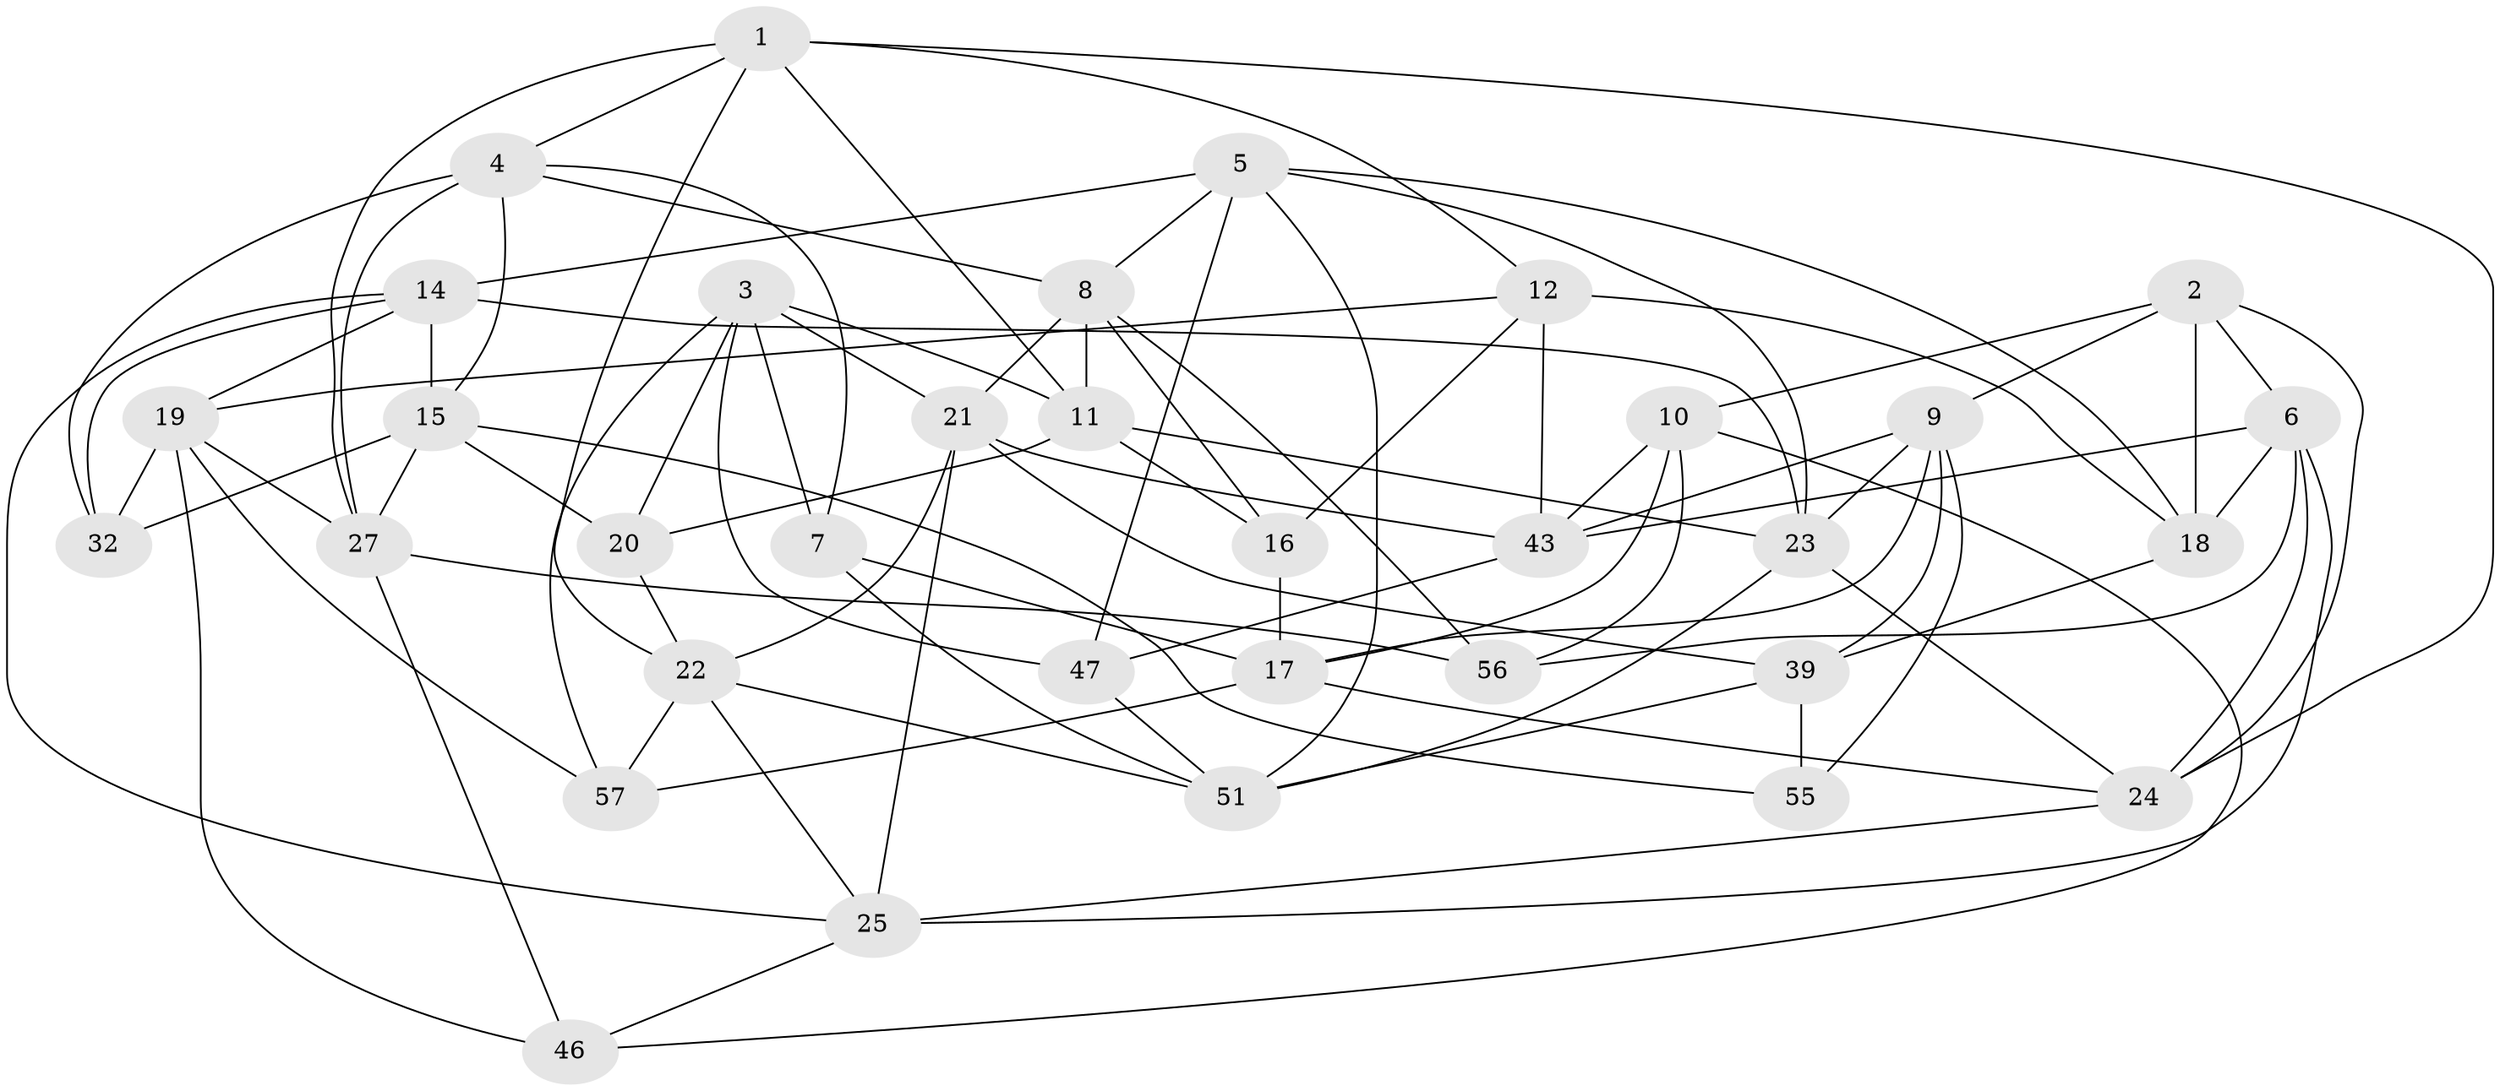 // original degree distribution, {4: 1.0}
// Generated by graph-tools (version 1.1) at 2025/11/02/27/25 16:11:44]
// undirected, 34 vertices, 90 edges
graph export_dot {
graph [start="1"]
  node [color=gray90,style=filled];
  1 [super="+26"];
  2 [super="+42"];
  3 [super="+44"];
  4 [super="+28"];
  5 [super="+58"];
  6 [super="+52"];
  7;
  8 [super="+45"];
  9 [super="+36"];
  10 [super="+53"];
  11 [super="+34"];
  12 [super="+13"];
  14 [super="+30"];
  15 [super="+33"];
  16;
  17 [super="+31"];
  18 [super="+50"];
  19 [super="+54"];
  20;
  21 [super="+41"];
  22 [super="+40"];
  23 [super="+38"];
  24 [super="+35"];
  25 [super="+37"];
  27 [super="+29"];
  32;
  39 [super="+49"];
  43 [super="+48"];
  46;
  47;
  51 [super="+59"];
  55;
  56;
  57;
  1 -- 4;
  1 -- 12;
  1 -- 11;
  1 -- 22;
  1 -- 24;
  1 -- 27;
  2 -- 24;
  2 -- 10 [weight=2];
  2 -- 9;
  2 -- 18;
  2 -- 6;
  3 -- 21;
  3 -- 7;
  3 -- 57;
  3 -- 20;
  3 -- 47;
  3 -- 11;
  4 -- 15;
  4 -- 8;
  4 -- 32;
  4 -- 7;
  4 -- 27;
  5 -- 23;
  5 -- 8;
  5 -- 47;
  5 -- 14;
  5 -- 51;
  5 -- 18;
  6 -- 56;
  6 -- 25;
  6 -- 18;
  6 -- 24;
  6 -- 43;
  7 -- 51;
  7 -- 17;
  8 -- 56;
  8 -- 11;
  8 -- 16;
  8 -- 21;
  9 -- 23;
  9 -- 17;
  9 -- 55;
  9 -- 39;
  9 -- 43;
  10 -- 56;
  10 -- 17;
  10 -- 43;
  10 -- 46;
  11 -- 16;
  11 -- 20;
  11 -- 23;
  12 -- 16;
  12 -- 19;
  12 -- 18 [weight=2];
  12 -- 43;
  14 -- 19;
  14 -- 15;
  14 -- 32;
  14 -- 25;
  14 -- 23;
  15 -- 32;
  15 -- 55;
  15 -- 27;
  15 -- 20;
  16 -- 17;
  17 -- 57;
  17 -- 24;
  18 -- 39;
  19 -- 46;
  19 -- 32;
  19 -- 57;
  19 -- 27;
  20 -- 22;
  21 -- 22;
  21 -- 43;
  21 -- 25;
  21 -- 39;
  22 -- 51;
  22 -- 57;
  22 -- 25;
  23 -- 51;
  23 -- 24;
  24 -- 25;
  25 -- 46;
  27 -- 46;
  27 -- 56;
  39 -- 55 [weight=2];
  39 -- 51;
  43 -- 47;
  47 -- 51;
}
